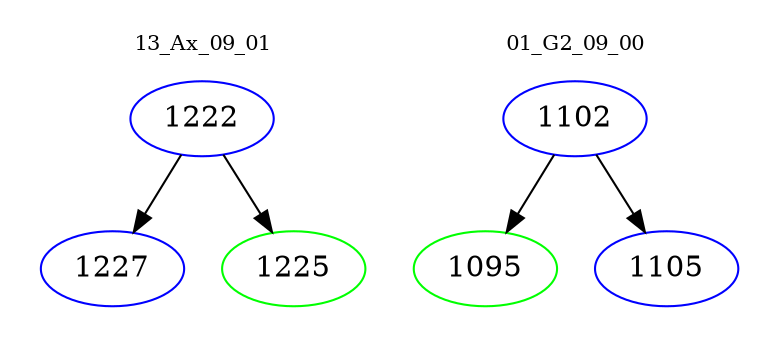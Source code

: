 digraph{
subgraph cluster_0 {
color = white
label = "13_Ax_09_01";
fontsize=10;
T0_1222 [label="1222", color="blue"]
T0_1222 -> T0_1227 [color="black"]
T0_1227 [label="1227", color="blue"]
T0_1222 -> T0_1225 [color="black"]
T0_1225 [label="1225", color="green"]
}
subgraph cluster_1 {
color = white
label = "01_G2_09_00";
fontsize=10;
T1_1102 [label="1102", color="blue"]
T1_1102 -> T1_1095 [color="black"]
T1_1095 [label="1095", color="green"]
T1_1102 -> T1_1105 [color="black"]
T1_1105 [label="1105", color="blue"]
}
}
